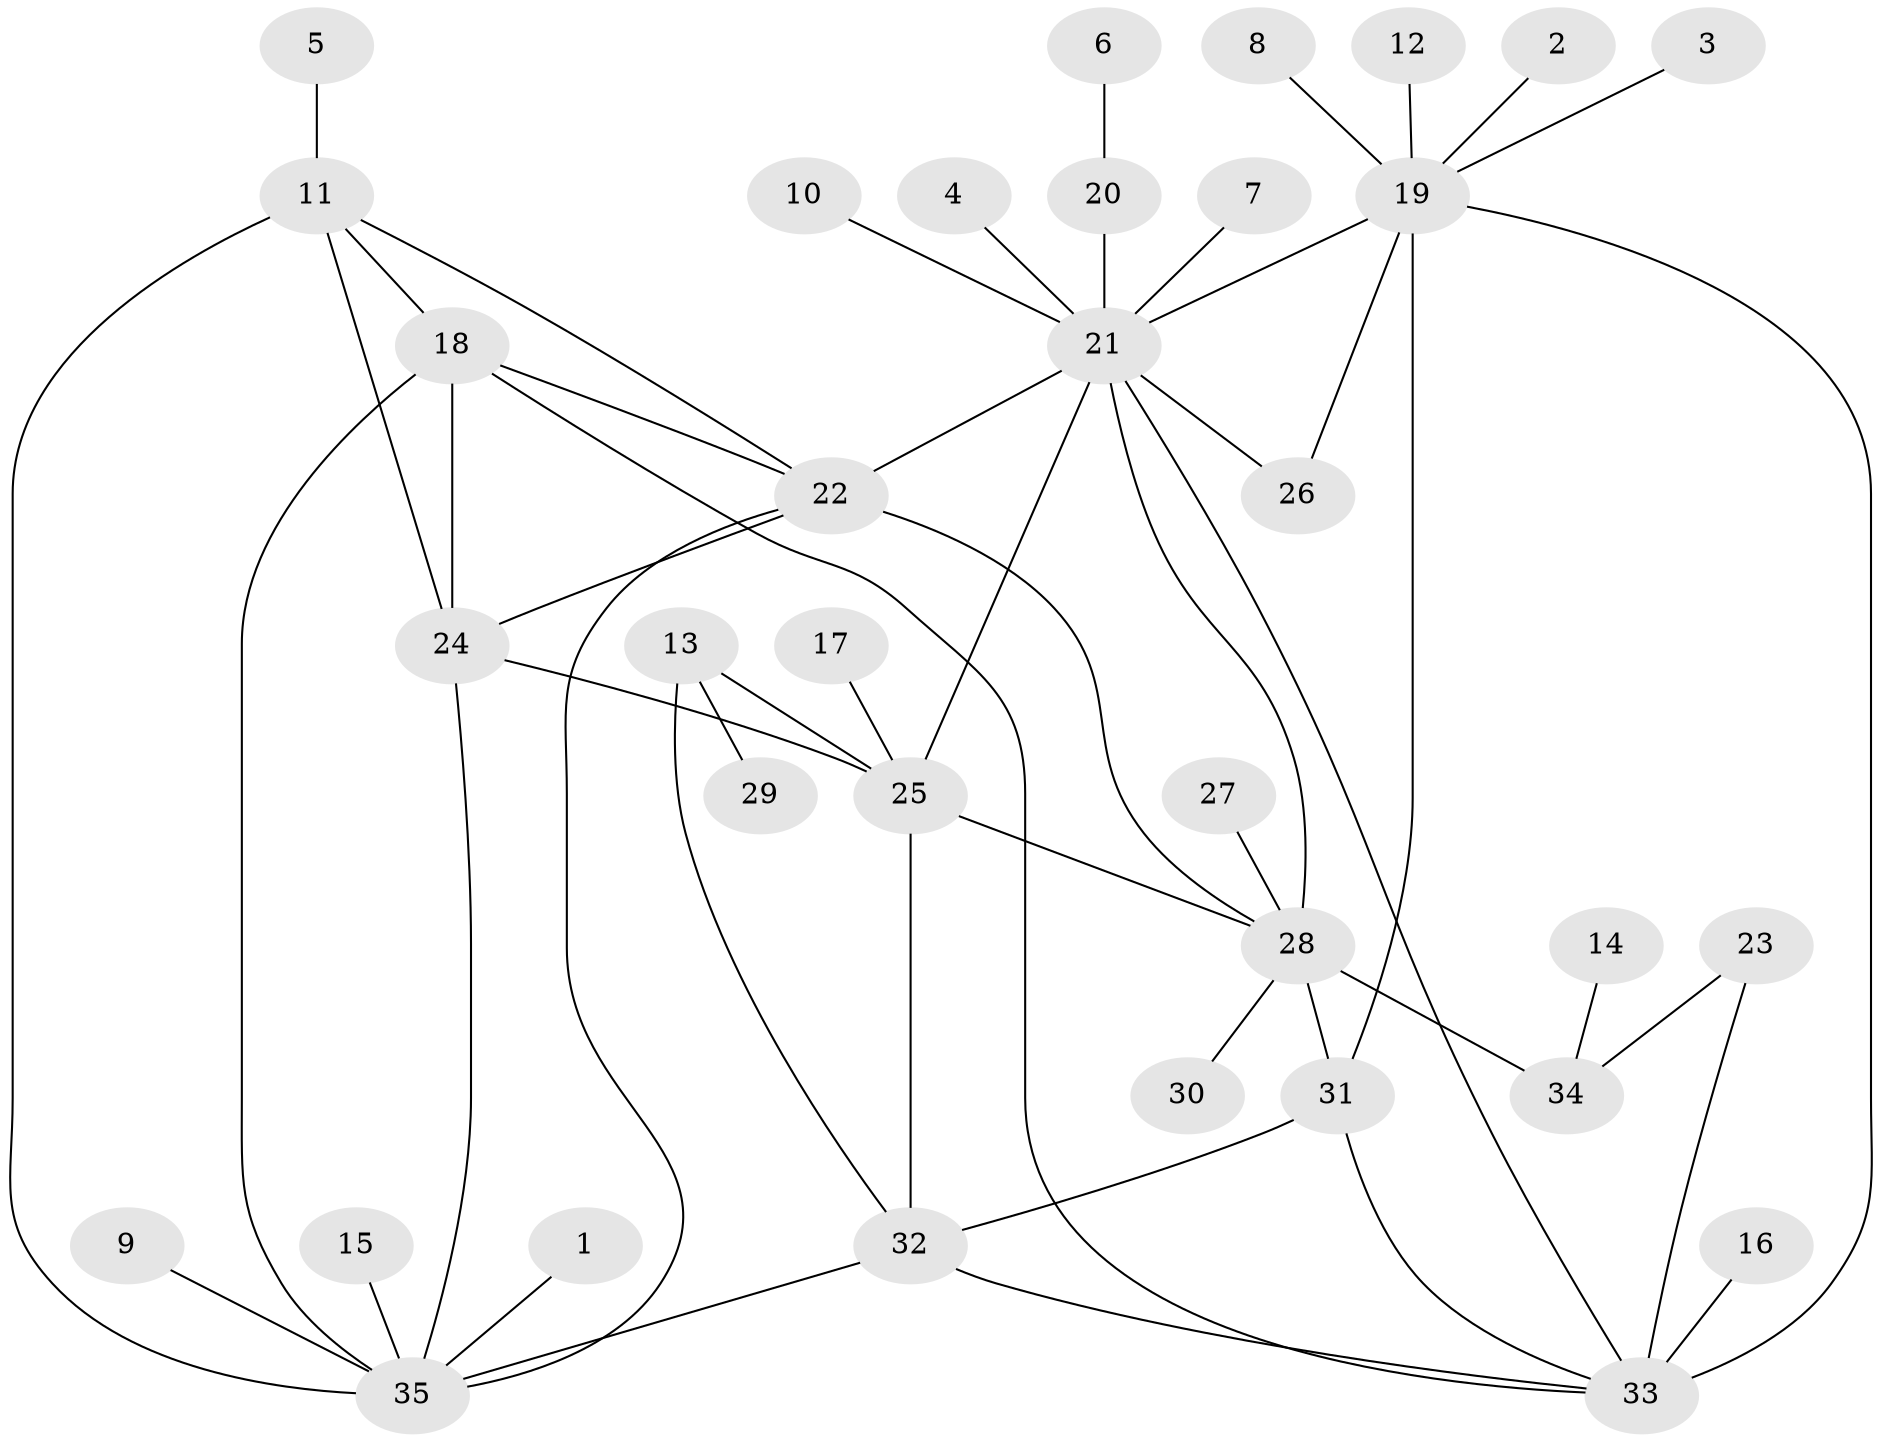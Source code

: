 // original degree distribution, {6: 0.046296296296296294, 13: 0.009259259259259259, 8: 0.07407407407407407, 5: 0.018518518518518517, 11: 0.018518518518518517, 9: 0.037037037037037035, 4: 0.027777777777777776, 7: 0.009259259259259259, 1: 0.5555555555555556, 3: 0.05555555555555555, 2: 0.14814814814814814}
// Generated by graph-tools (version 1.1) at 2025/37/03/04/25 23:37:38]
// undirected, 35 vertices, 53 edges
graph export_dot {
  node [color=gray90,style=filled];
  1;
  2;
  3;
  4;
  5;
  6;
  7;
  8;
  9;
  10;
  11;
  12;
  13;
  14;
  15;
  16;
  17;
  18;
  19;
  20;
  21;
  22;
  23;
  24;
  25;
  26;
  27;
  28;
  29;
  30;
  31;
  32;
  33;
  34;
  35;
  1 -- 35 [weight=1.0];
  2 -- 19 [weight=1.0];
  3 -- 19 [weight=1.0];
  4 -- 21 [weight=1.0];
  5 -- 11 [weight=1.0];
  6 -- 20 [weight=1.0];
  7 -- 21 [weight=1.0];
  8 -- 19 [weight=1.0];
  9 -- 35 [weight=1.0];
  10 -- 21 [weight=1.0];
  11 -- 18 [weight=1.0];
  11 -- 22 [weight=1.0];
  11 -- 24 [weight=1.0];
  11 -- 35 [weight=1.0];
  12 -- 19 [weight=1.0];
  13 -- 25 [weight=4.0];
  13 -- 29 [weight=1.0];
  13 -- 32 [weight=2.0];
  14 -- 34 [weight=1.0];
  15 -- 35 [weight=1.0];
  16 -- 33 [weight=1.0];
  17 -- 25 [weight=1.0];
  18 -- 22 [weight=1.0];
  18 -- 24 [weight=1.0];
  18 -- 33 [weight=1.0];
  18 -- 35 [weight=1.0];
  19 -- 21 [weight=2.0];
  19 -- 26 [weight=1.0];
  19 -- 31 [weight=3.0];
  19 -- 33 [weight=3.0];
  20 -- 21 [weight=4.0];
  21 -- 22 [weight=1.0];
  21 -- 25 [weight=3.0];
  21 -- 26 [weight=1.0];
  21 -- 28 [weight=1.0];
  21 -- 33 [weight=1.0];
  22 -- 24 [weight=1.0];
  22 -- 28 [weight=1.0];
  22 -- 35 [weight=1.0];
  23 -- 33 [weight=1.0];
  23 -- 34 [weight=1.0];
  24 -- 25 [weight=1.0];
  24 -- 35 [weight=1.0];
  25 -- 28 [weight=1.0];
  25 -- 32 [weight=2.0];
  27 -- 28 [weight=1.0];
  28 -- 30 [weight=1.0];
  28 -- 31 [weight=1.0];
  28 -- 34 [weight=6.0];
  31 -- 32 [weight=2.0];
  31 -- 33 [weight=1.0];
  32 -- 33 [weight=1.0];
  32 -- 35 [weight=1.0];
}
